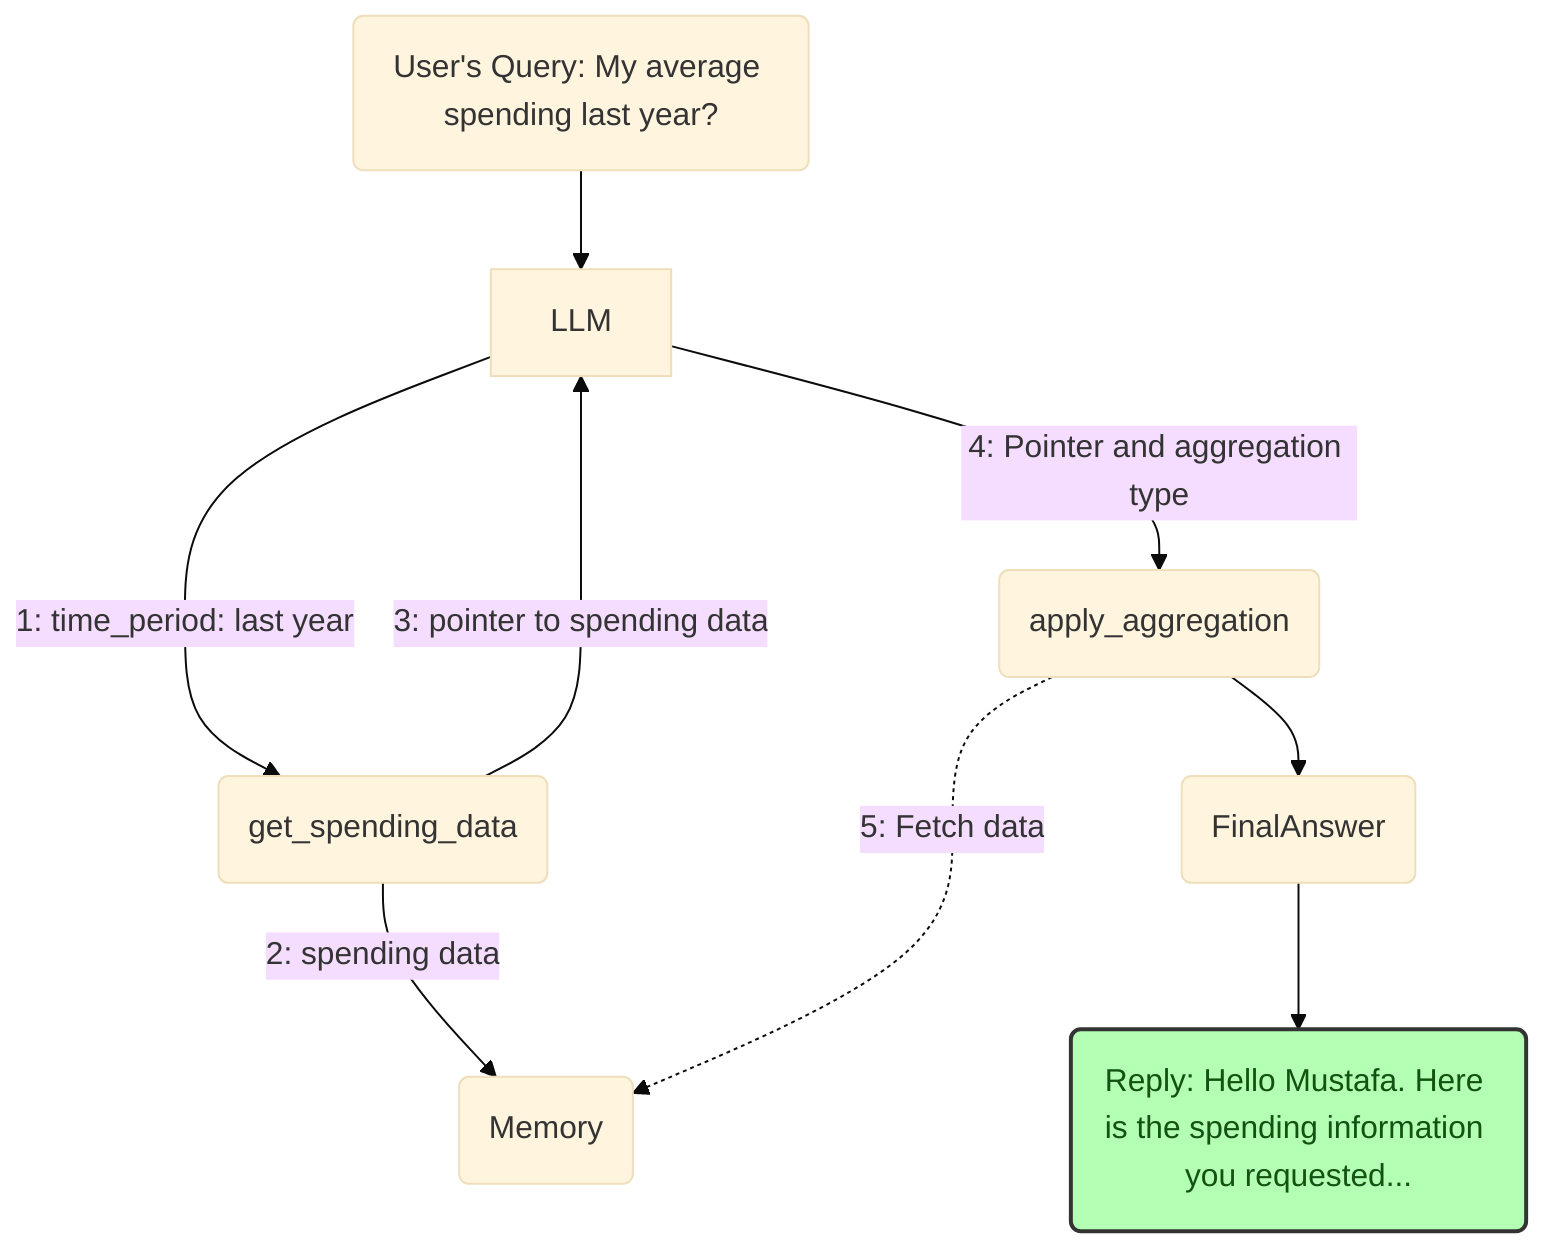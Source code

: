 %%{init: {'theme':'base'}}%%
flowchart TD
    %% Nodes
        U("User's Query: My average spending last year?")
        LLM[LLM]
        M(Memory)
        GS(get_spending_data)
        A(apply_aggregation)
        FA(FinalAnswer)
        U2(Reply: Hello Mustafa. Here is the spending information you requested...)

    %% Edge connections between nodes
    U --> LLM
    LLM ---> |1: time_period: last year| GS
    GS --> |2: spending data| M
    GS --> |3: pointer to spending data| LLM
    LLM --> |4: Pointer and aggregation type| A
    A -.-> |5: Fetch data| M
    A --> FA
    FA --> U2

    %% Styles
    style U2 fill:#b3ffb3,stroke:#333,stroke-width:2px,color:#145214